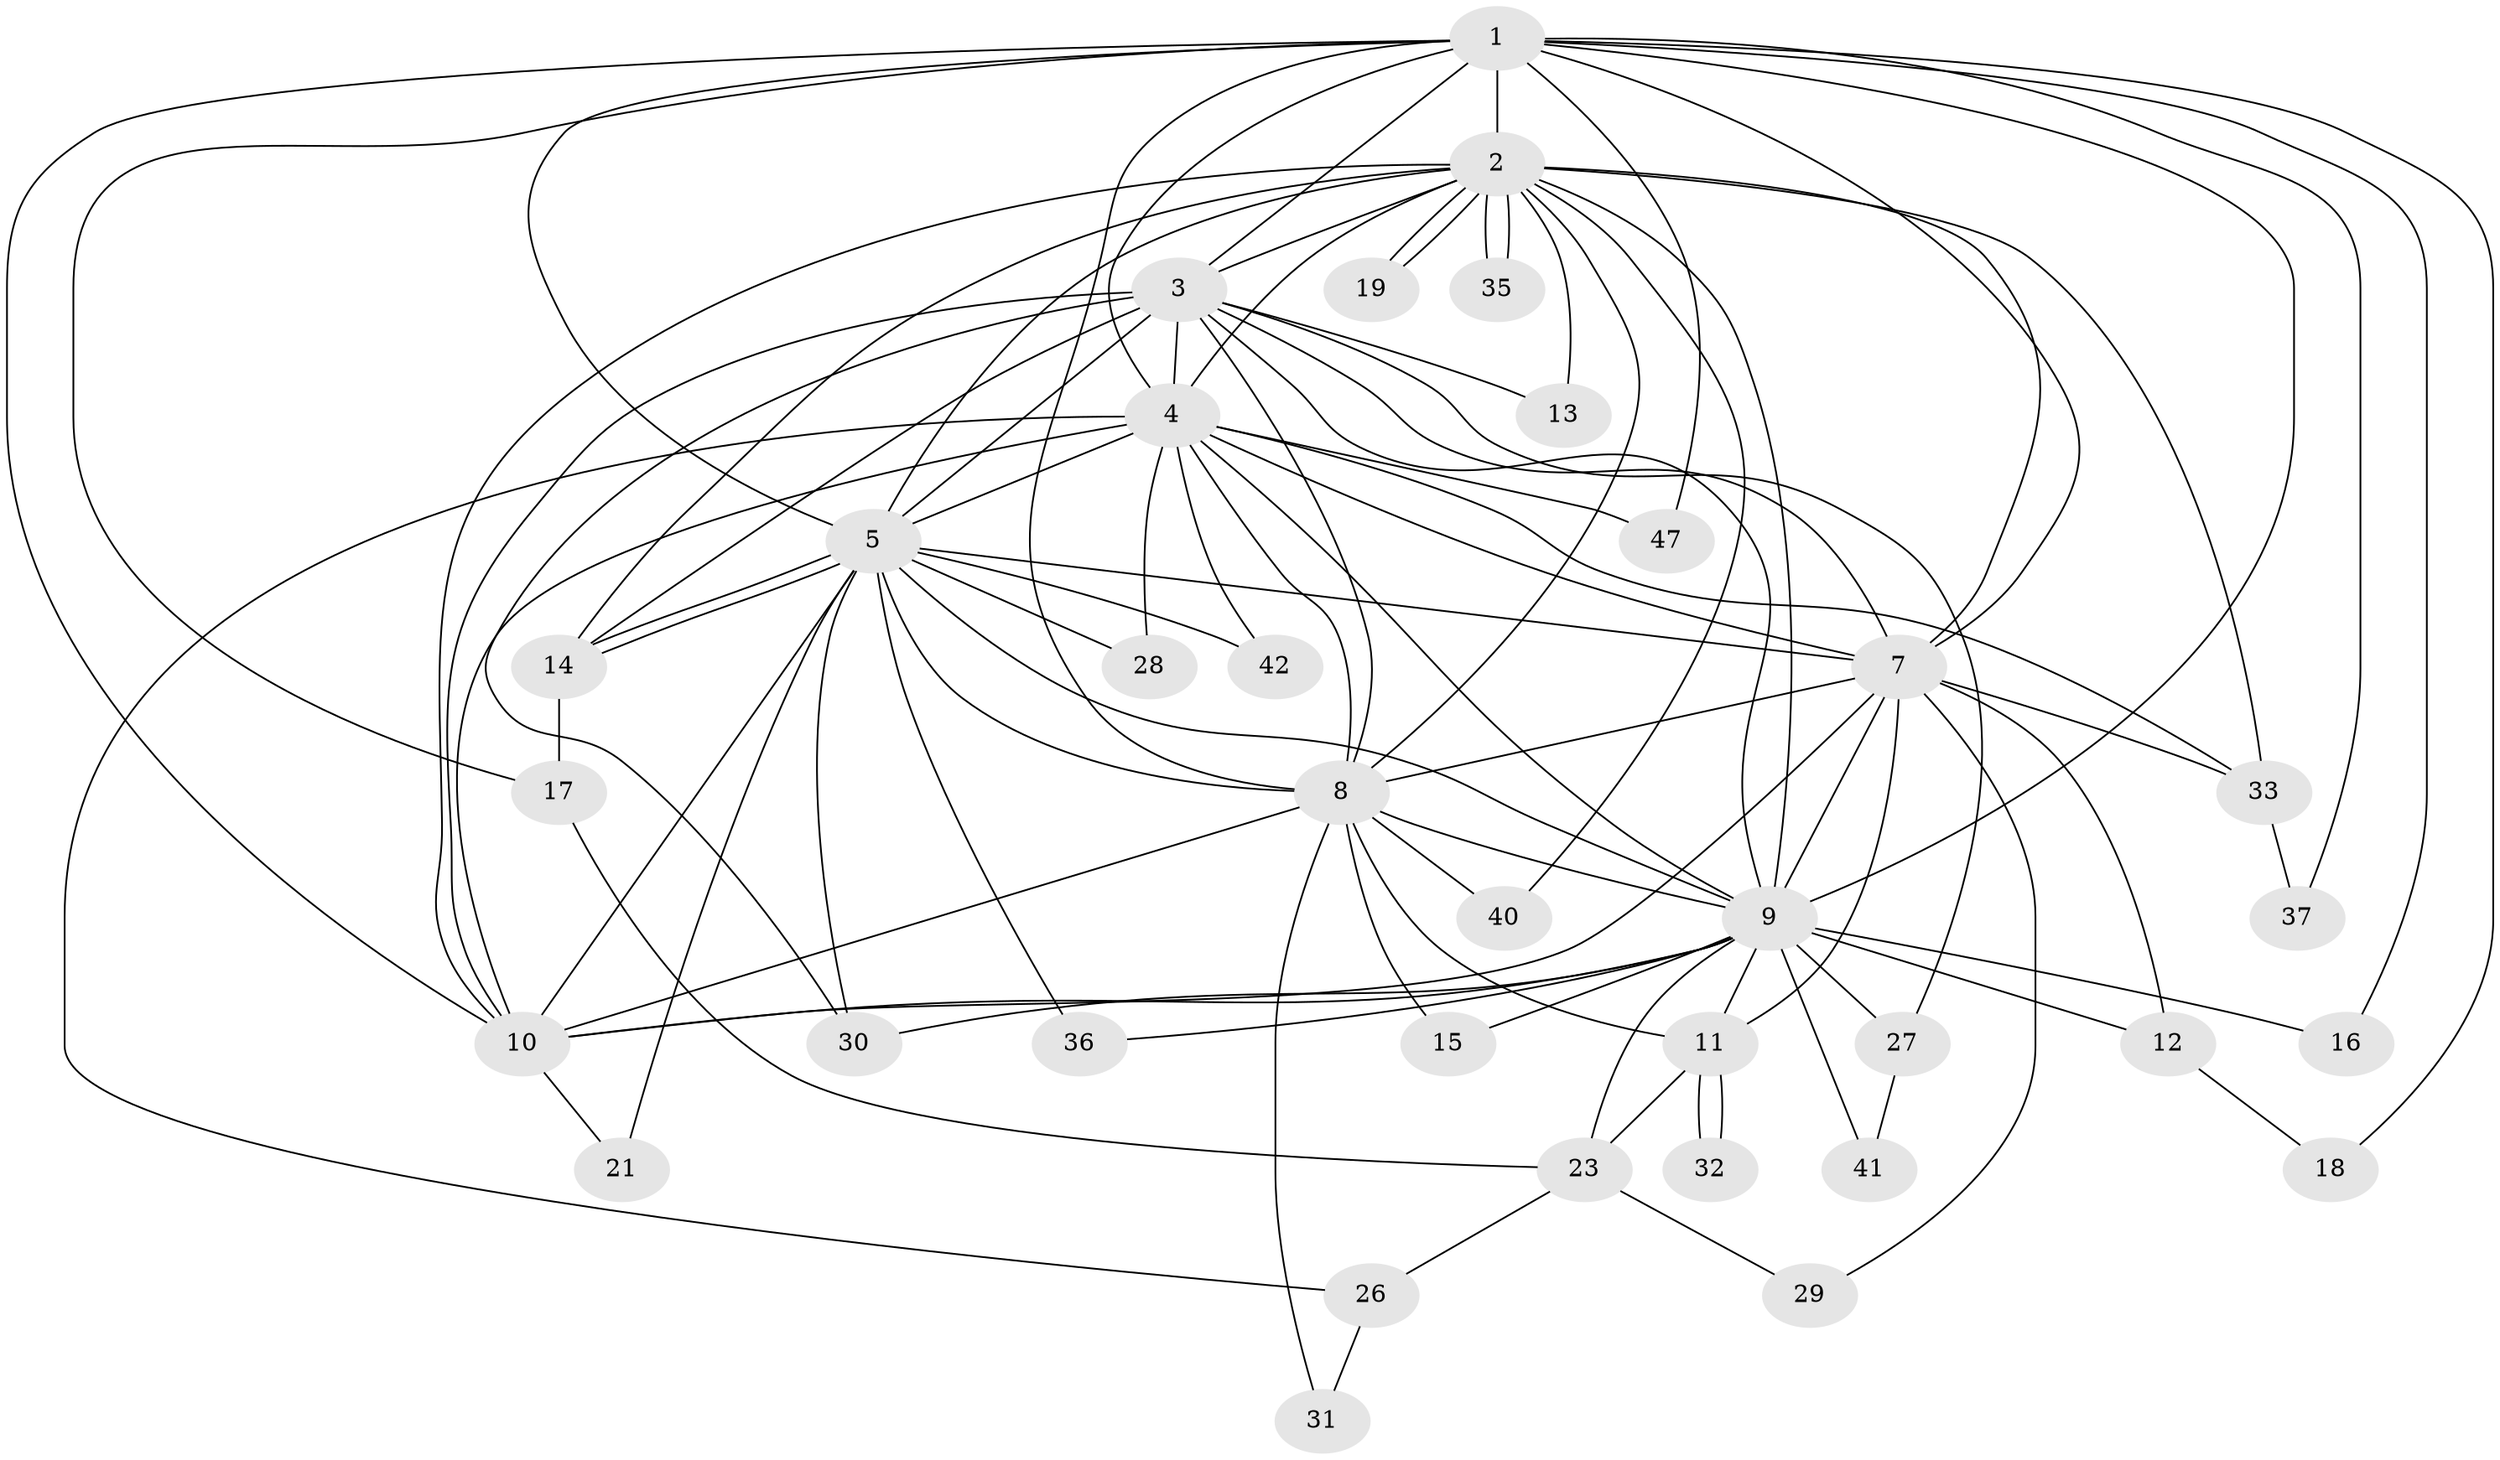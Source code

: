 // original degree distribution, {14: 0.0196078431372549, 21: 0.0196078431372549, 13: 0.0196078431372549, 16: 0.0196078431372549, 17: 0.0196078431372549, 11: 0.0392156862745098, 15: 0.0392156862745098, 18: 0.0196078431372549, 6: 0.0196078431372549, 3: 0.17647058823529413, 2: 0.5490196078431373, 5: 0.0392156862745098, 4: 0.0196078431372549}
// Generated by graph-tools (version 1.1) at 2025/17/03/04/25 18:17:15]
// undirected, 35 vertices, 94 edges
graph export_dot {
graph [start="1"]
  node [color=gray90,style=filled];
  1;
  2 [super="+20+44+49+51+22+6+43"];
  3 [super="+48"];
  4;
  5 [super="+39"];
  7 [super="+38"];
  8 [super="+24"];
  9 [super="+25"];
  10;
  11;
  12;
  13;
  14;
  15;
  16;
  17;
  18;
  19;
  21;
  23 [super="+46"];
  26;
  27;
  28;
  29;
  30 [super="+50"];
  31;
  32;
  33 [super="+34"];
  35;
  36;
  37;
  40;
  41;
  42;
  47;
  1 -- 2 [weight=2];
  1 -- 3;
  1 -- 4;
  1 -- 5;
  1 -- 7;
  1 -- 8;
  1 -- 9;
  1 -- 10;
  1 -- 16;
  1 -- 17;
  1 -- 18;
  1 -- 37;
  1 -- 47;
  2 -- 3 [weight=2];
  2 -- 4 [weight=3];
  2 -- 5 [weight=2];
  2 -- 7 [weight=3];
  2 -- 8 [weight=4];
  2 -- 9 [weight=2];
  2 -- 10 [weight=2];
  2 -- 19;
  2 -- 19;
  2 -- 35;
  2 -- 35;
  2 -- 40;
  2 -- 33;
  2 -- 13;
  2 -- 14;
  3 -- 4;
  3 -- 5;
  3 -- 7;
  3 -- 8;
  3 -- 9;
  3 -- 10;
  3 -- 13;
  3 -- 27;
  3 -- 30;
  3 -- 14;
  4 -- 5;
  4 -- 7;
  4 -- 8 [weight=2];
  4 -- 9;
  4 -- 10;
  4 -- 26;
  4 -- 28;
  4 -- 33;
  4 -- 42;
  4 -- 47;
  5 -- 7;
  5 -- 8;
  5 -- 9;
  5 -- 10 [weight=2];
  5 -- 14;
  5 -- 14;
  5 -- 21;
  5 -- 28;
  5 -- 30;
  5 -- 36;
  5 -- 42;
  7 -- 8;
  7 -- 9;
  7 -- 10;
  7 -- 11;
  7 -- 12;
  7 -- 29;
  7 -- 33 [weight=2];
  8 -- 9;
  8 -- 10;
  8 -- 11;
  8 -- 15;
  8 -- 40;
  8 -- 31;
  9 -- 10;
  9 -- 12;
  9 -- 15;
  9 -- 16;
  9 -- 23;
  9 -- 27;
  9 -- 30;
  9 -- 36;
  9 -- 41;
  9 -- 11;
  10 -- 21;
  11 -- 23;
  11 -- 32;
  11 -- 32;
  12 -- 18;
  14 -- 17;
  17 -- 23;
  23 -- 26;
  23 -- 29;
  26 -- 31;
  27 -- 41;
  33 -- 37;
}
